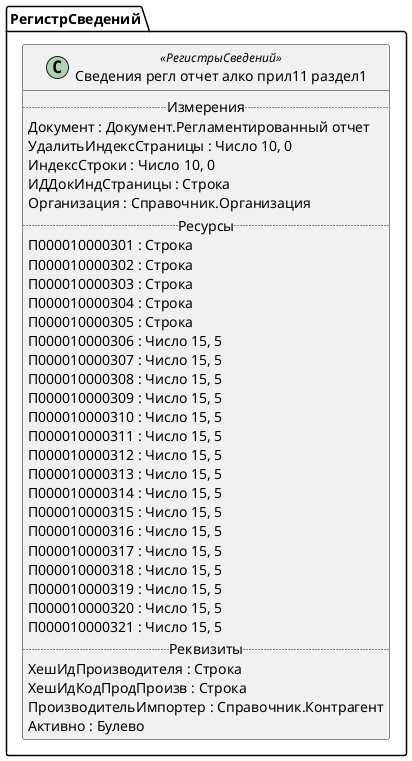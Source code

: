 ﻿@startuml СведенияРеглОтчетАлкоПрил11Раздел1
'!include templates.wsd
'..\include templates.wsd
class РегистрСведений.СведенияРеглОтчетАлкоПрил11Раздел1 as "Сведения регл отчет алко прил11 раздел1" <<РегистрыСведений>>
{
..Измерения..
Документ : Документ.Регламентированный отчет
УдалитьИндексСтраницы : Число 10, 0
ИндексСтроки : Число 10, 0
ИДДокИндСтраницы : Строка
Организация : Справочник.Организация
..Ресурсы..
П000010000301 : Строка
П000010000302 : Строка
П000010000303 : Строка
П000010000304 : Строка
П000010000305 : Строка
П000010000306 : Число 15, 5
П000010000307 : Число 15, 5
П000010000308 : Число 15, 5
П000010000309 : Число 15, 5
П000010000310 : Число 15, 5
П000010000311 : Число 15, 5
П000010000312 : Число 15, 5
П000010000313 : Число 15, 5
П000010000314 : Число 15, 5
П000010000315 : Число 15, 5
П000010000316 : Число 15, 5
П000010000317 : Число 15, 5
П000010000318 : Число 15, 5
П000010000319 : Число 15, 5
П000010000320 : Число 15, 5
П000010000321 : Число 15, 5
..Реквизиты..
ХешИдПроизводителя : Строка
ХешИдКодПродПроизв : Строка
ПроизводительИмпортер : Справочник.Контрагент
Активно : Булево
}
@enduml
